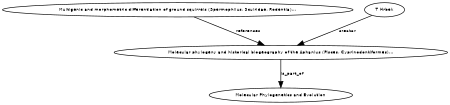 digraph G {
size="3,3";
node [fontsize=7, fontname="Helvetica"];
edge [fontsize=7, fontname="Helvetica"];
node0 [label="Molecular phylogeny and historical biogeography of the Aphanius (Pisces, Cyprinodontiformes)...", width=0.27433100247,height=0.27433100247];
node1 [label="Multigenic and morphometric differentiation of ground squirrels (Spermophilus, Scuiridae, Rodentia)...", width=0.27433100247,height=0.27433100247];
node2 [label="T Hrbek", width=0.27433100247,height=0.27433100247];
node3 [label="Molecular Phylogenetics and Evolution", width=0.27433100247,height=0.27433100247];
node1 -> node0 [label="references"];
node2 -> node0 [label="creator"];
node0 -> node3 [label="is_part_of"];
}

